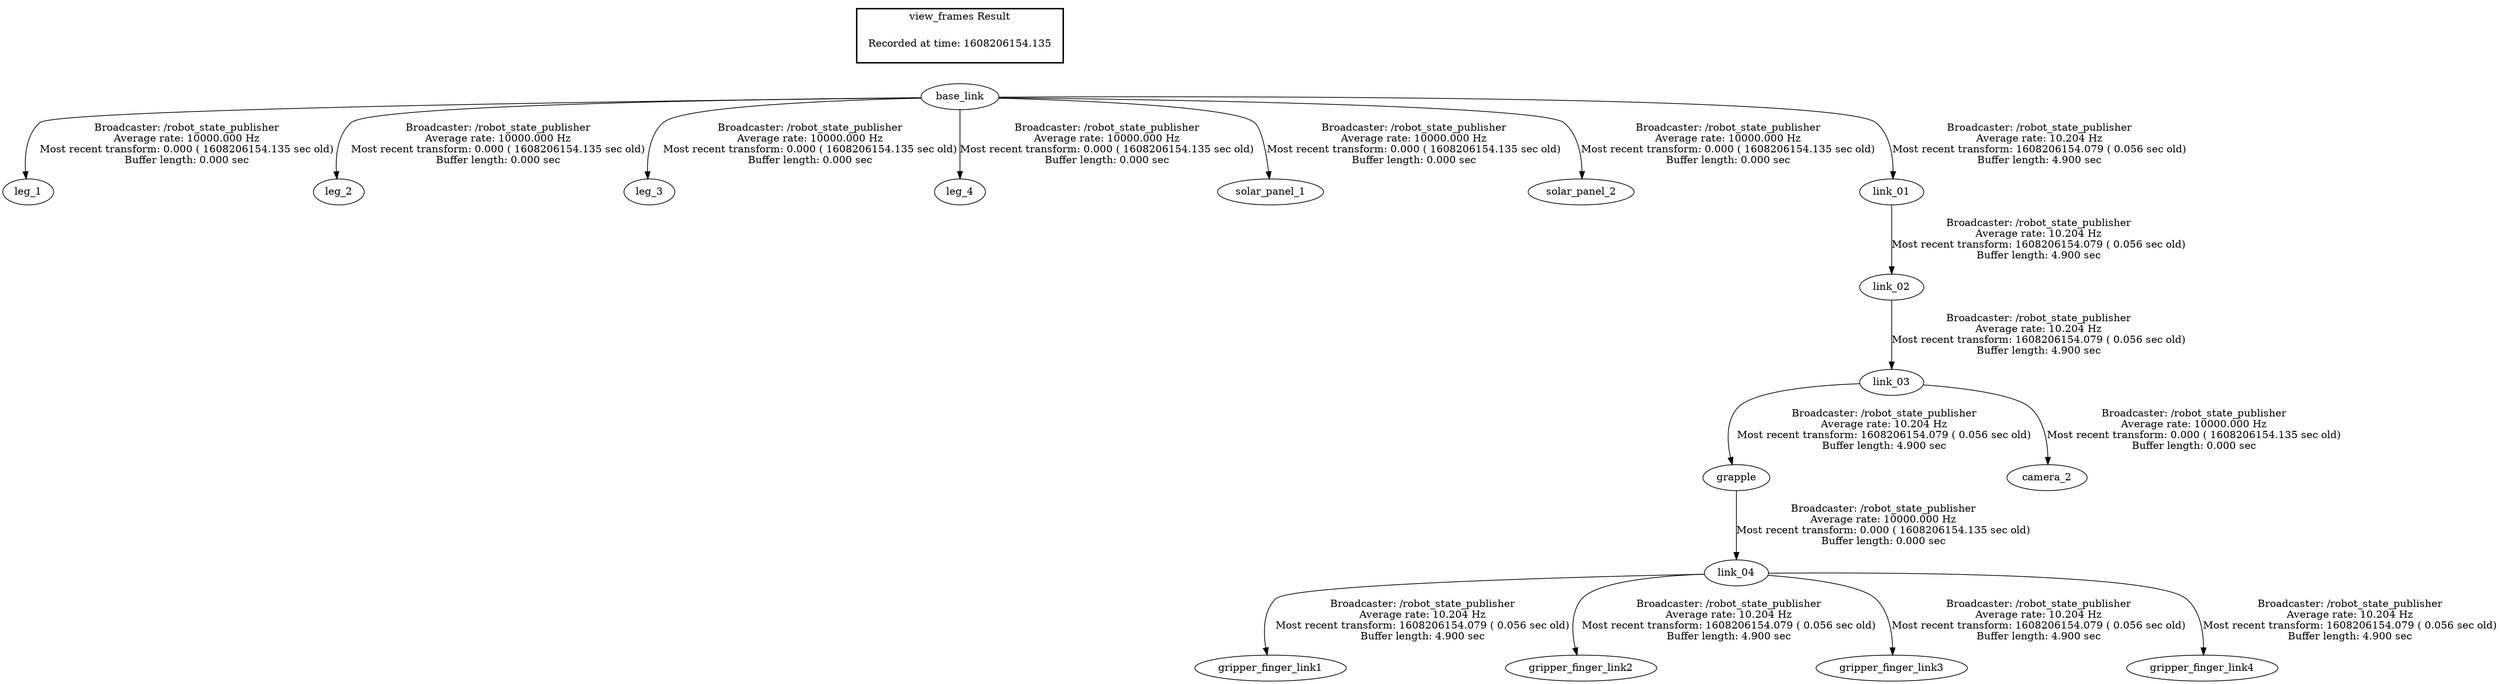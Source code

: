 digraph G {
"grapple" -> "link_04"[label="Broadcaster: /robot_state_publisher\nAverage rate: 10000.000 Hz\nMost recent transform: 0.000 ( 1608206154.135 sec old)\nBuffer length: 0.000 sec\n"];
"link_03" -> "grapple"[label="Broadcaster: /robot_state_publisher\nAverage rate: 10.204 Hz\nMost recent transform: 1608206154.079 ( 0.056 sec old)\nBuffer length: 4.900 sec\n"];
"base_link" -> "leg_1"[label="Broadcaster: /robot_state_publisher\nAverage rate: 10000.000 Hz\nMost recent transform: 0.000 ( 1608206154.135 sec old)\nBuffer length: 0.000 sec\n"];
"base_link" -> "leg_2"[label="Broadcaster: /robot_state_publisher\nAverage rate: 10000.000 Hz\nMost recent transform: 0.000 ( 1608206154.135 sec old)\nBuffer length: 0.000 sec\n"];
"base_link" -> "leg_3"[label="Broadcaster: /robot_state_publisher\nAverage rate: 10000.000 Hz\nMost recent transform: 0.000 ( 1608206154.135 sec old)\nBuffer length: 0.000 sec\n"];
"base_link" -> "leg_4"[label="Broadcaster: /robot_state_publisher\nAverage rate: 10000.000 Hz\nMost recent transform: 0.000 ( 1608206154.135 sec old)\nBuffer length: 0.000 sec\n"];
"link_03" -> "camera_2"[label="Broadcaster: /robot_state_publisher\nAverage rate: 10000.000 Hz\nMost recent transform: 0.000 ( 1608206154.135 sec old)\nBuffer length: 0.000 sec\n"];
"link_02" -> "link_03"[label="Broadcaster: /robot_state_publisher\nAverage rate: 10.204 Hz\nMost recent transform: 1608206154.079 ( 0.056 sec old)\nBuffer length: 4.900 sec\n"];
"base_link" -> "solar_panel_1"[label="Broadcaster: /robot_state_publisher\nAverage rate: 10000.000 Hz\nMost recent transform: 0.000 ( 1608206154.135 sec old)\nBuffer length: 0.000 sec\n"];
"base_link" -> "solar_panel_2"[label="Broadcaster: /robot_state_publisher\nAverage rate: 10000.000 Hz\nMost recent transform: 0.000 ( 1608206154.135 sec old)\nBuffer length: 0.000 sec\n"];
"base_link" -> "link_01"[label="Broadcaster: /robot_state_publisher\nAverage rate: 10.204 Hz\nMost recent transform: 1608206154.079 ( 0.056 sec old)\nBuffer length: 4.900 sec\n"];
"link_04" -> "gripper_finger_link1"[label="Broadcaster: /robot_state_publisher\nAverage rate: 10.204 Hz\nMost recent transform: 1608206154.079 ( 0.056 sec old)\nBuffer length: 4.900 sec\n"];
"link_04" -> "gripper_finger_link2"[label="Broadcaster: /robot_state_publisher\nAverage rate: 10.204 Hz\nMost recent transform: 1608206154.079 ( 0.056 sec old)\nBuffer length: 4.900 sec\n"];
"link_04" -> "gripper_finger_link3"[label="Broadcaster: /robot_state_publisher\nAverage rate: 10.204 Hz\nMost recent transform: 1608206154.079 ( 0.056 sec old)\nBuffer length: 4.900 sec\n"];
"link_04" -> "gripper_finger_link4"[label="Broadcaster: /robot_state_publisher\nAverage rate: 10.204 Hz\nMost recent transform: 1608206154.079 ( 0.056 sec old)\nBuffer length: 4.900 sec\n"];
"link_01" -> "link_02"[label="Broadcaster: /robot_state_publisher\nAverage rate: 10.204 Hz\nMost recent transform: 1608206154.079 ( 0.056 sec old)\nBuffer length: 4.900 sec\n"];
edge [style=invis];
 subgraph cluster_legend { style=bold; color=black; label ="view_frames Result";
"Recorded at time: 1608206154.135"[ shape=plaintext ] ;
 }->"base_link";
}